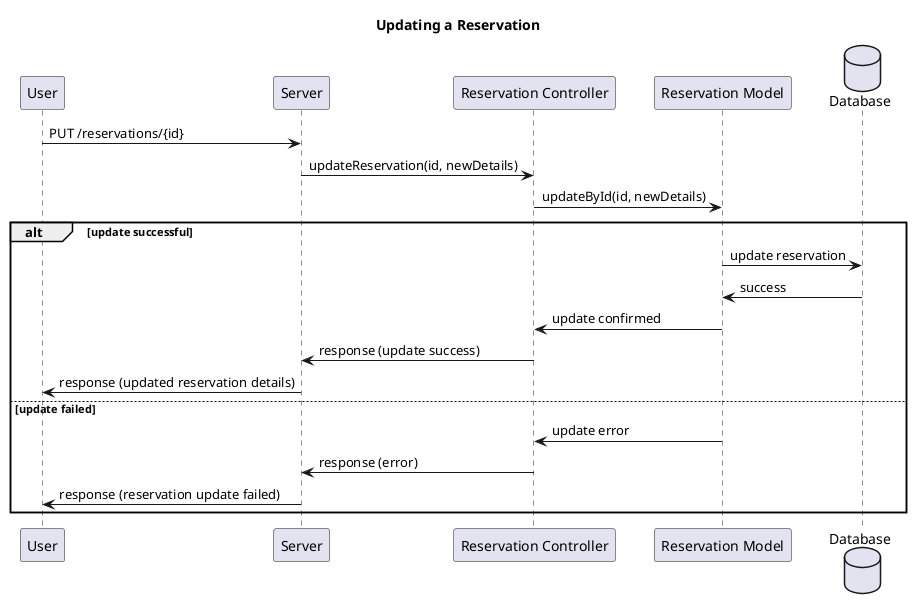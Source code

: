 @startuml Updating a Reservation

title Updating a Reservation

participant "User" as user
participant "Server" as server
participant "Reservation Controller" as reservationCtrl
participant "Reservation Model" as reservationModel
database "Database" as db

user -> server: PUT /reservations/{id}
server -> reservationCtrl: updateReservation(id, newDetails)
reservationCtrl -> reservationModel: updateById(id, newDetails)

alt update successful
    reservationModel -> db: update reservation
    db -> reservationModel: success
    reservationModel -> reservationCtrl: update confirmed
    reservationCtrl -> server: response (update success)
    server -> user: response (updated reservation details)
else update failed
    reservationModel -> reservationCtrl: update error
    reservationCtrl -> server: response (error)
    server -> user: response (reservation update failed)
end

@enduml
